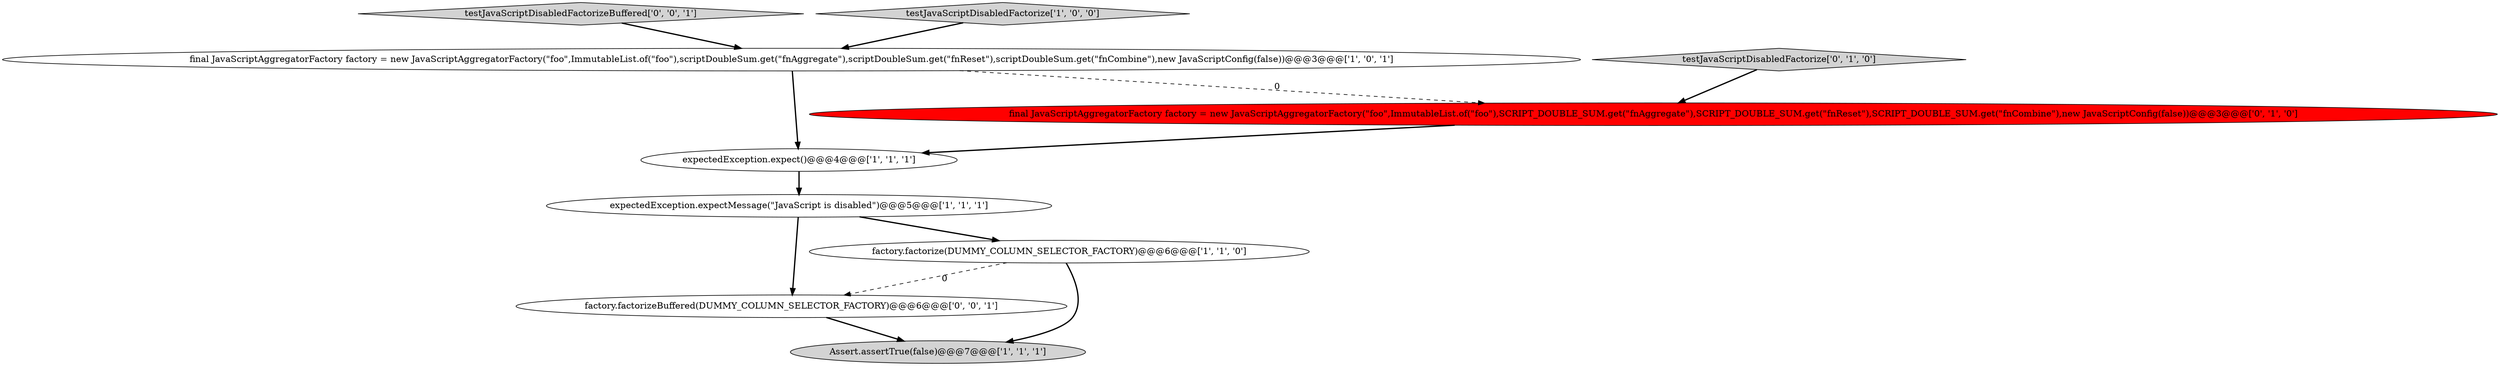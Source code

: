 digraph {
6 [style = filled, label = "final JavaScriptAggregatorFactory factory = new JavaScriptAggregatorFactory(\"foo\",ImmutableList.of(\"foo\"),SCRIPT_DOUBLE_SUM.get(\"fnAggregate\"),SCRIPT_DOUBLE_SUM.get(\"fnReset\"),SCRIPT_DOUBLE_SUM.get(\"fnCombine\"),new JavaScriptConfig(false))@@@3@@@['0', '1', '0']", fillcolor = red, shape = ellipse image = "AAA1AAABBB2BBB"];
8 [style = filled, label = "testJavaScriptDisabledFactorizeBuffered['0', '0', '1']", fillcolor = lightgray, shape = diamond image = "AAA0AAABBB3BBB"];
0 [style = filled, label = "Assert.assertTrue(false)@@@7@@@['1', '1', '1']", fillcolor = lightgray, shape = ellipse image = "AAA0AAABBB1BBB"];
7 [style = filled, label = "testJavaScriptDisabledFactorize['0', '1', '0']", fillcolor = lightgray, shape = diamond image = "AAA0AAABBB2BBB"];
2 [style = filled, label = "final JavaScriptAggregatorFactory factory = new JavaScriptAggregatorFactory(\"foo\",ImmutableList.of(\"foo\"),scriptDoubleSum.get(\"fnAggregate\"),scriptDoubleSum.get(\"fnReset\"),scriptDoubleSum.get(\"fnCombine\"),new JavaScriptConfig(false))@@@3@@@['1', '0', '1']", fillcolor = white, shape = ellipse image = "AAA0AAABBB1BBB"];
1 [style = filled, label = "testJavaScriptDisabledFactorize['1', '0', '0']", fillcolor = lightgray, shape = diamond image = "AAA0AAABBB1BBB"];
4 [style = filled, label = "expectedException.expect()@@@4@@@['1', '1', '1']", fillcolor = white, shape = ellipse image = "AAA0AAABBB1BBB"];
9 [style = filled, label = "factory.factorizeBuffered(DUMMY_COLUMN_SELECTOR_FACTORY)@@@6@@@['0', '0', '1']", fillcolor = white, shape = ellipse image = "AAA0AAABBB3BBB"];
5 [style = filled, label = "expectedException.expectMessage(\"JavaScript is disabled\")@@@5@@@['1', '1', '1']", fillcolor = white, shape = ellipse image = "AAA0AAABBB1BBB"];
3 [style = filled, label = "factory.factorize(DUMMY_COLUMN_SELECTOR_FACTORY)@@@6@@@['1', '1', '0']", fillcolor = white, shape = ellipse image = "AAA0AAABBB1BBB"];
5->3 [style = bold, label=""];
6->4 [style = bold, label=""];
1->2 [style = bold, label=""];
9->0 [style = bold, label=""];
5->9 [style = bold, label=""];
8->2 [style = bold, label=""];
3->9 [style = dashed, label="0"];
2->4 [style = bold, label=""];
4->5 [style = bold, label=""];
3->0 [style = bold, label=""];
7->6 [style = bold, label=""];
2->6 [style = dashed, label="0"];
}
